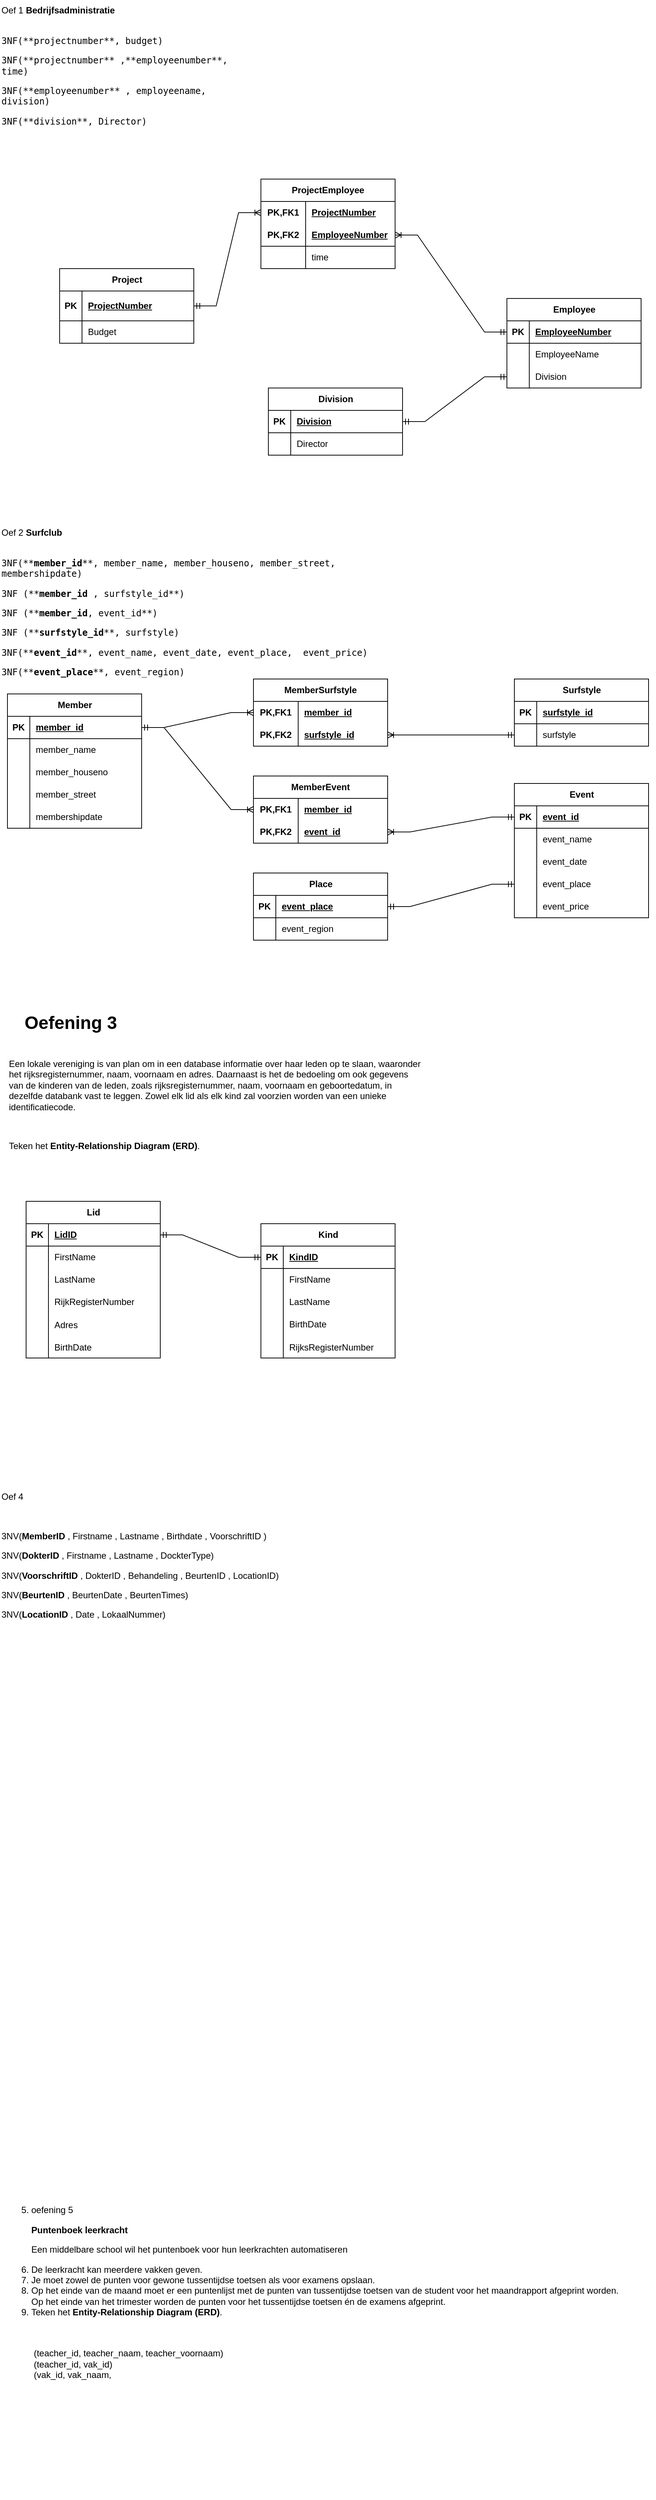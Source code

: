 <mxfile version="24.8.6">
  <diagram name="Pagina-1" id="pg3tXGFbnmsUZEJgLP9_">
    <mxGraphModel dx="2049" dy="1066" grid="1" gridSize="10" guides="1" tooltips="1" connect="1" arrows="1" fold="1" page="1" pageScale="1" pageWidth="2339" pageHeight="3300" math="0" shadow="0">
      <root>
        <mxCell id="0" />
        <mxCell id="1" parent="0" />
        <mxCell id="ASxC-5lhO95S4zxQDopI-1" value="Project" style="shape=table;startSize=30;container=1;collapsible=1;childLayout=tableLayout;fixedRows=1;rowLines=0;fontStyle=1;align=center;resizeLast=1;html=1;" parent="1" vertex="1">
          <mxGeometry x="80" y="360" width="180" height="100" as="geometry" />
        </mxCell>
        <mxCell id="ASxC-5lhO95S4zxQDopI-2" value="" style="shape=tableRow;horizontal=0;startSize=0;swimlaneHead=0;swimlaneBody=0;fillColor=none;collapsible=0;dropTarget=0;points=[[0,0.5],[1,0.5]];portConstraint=eastwest;top=0;left=0;right=0;bottom=1;" parent="ASxC-5lhO95S4zxQDopI-1" vertex="1">
          <mxGeometry y="30" width="180" height="40" as="geometry" />
        </mxCell>
        <mxCell id="ASxC-5lhO95S4zxQDopI-3" value="PK" style="shape=partialRectangle;connectable=0;fillColor=none;top=0;left=0;bottom=0;right=0;fontStyle=1;overflow=hidden;whiteSpace=wrap;html=1;" parent="ASxC-5lhO95S4zxQDopI-2" vertex="1">
          <mxGeometry width="30" height="40" as="geometry">
            <mxRectangle width="30" height="40" as="alternateBounds" />
          </mxGeometry>
        </mxCell>
        <mxCell id="ASxC-5lhO95S4zxQDopI-4" value="ProjectNumber" style="shape=partialRectangle;connectable=0;fillColor=none;top=0;left=0;bottom=0;right=0;align=left;spacingLeft=6;fontStyle=5;overflow=hidden;whiteSpace=wrap;html=1;" parent="ASxC-5lhO95S4zxQDopI-2" vertex="1">
          <mxGeometry x="30" width="150" height="40" as="geometry">
            <mxRectangle width="150" height="40" as="alternateBounds" />
          </mxGeometry>
        </mxCell>
        <mxCell id="ASxC-5lhO95S4zxQDopI-5" value="" style="shape=tableRow;horizontal=0;startSize=0;swimlaneHead=0;swimlaneBody=0;fillColor=none;collapsible=0;dropTarget=0;points=[[0,0.5],[1,0.5]];portConstraint=eastwest;top=0;left=0;right=0;bottom=0;" parent="ASxC-5lhO95S4zxQDopI-1" vertex="1">
          <mxGeometry y="70" width="180" height="30" as="geometry" />
        </mxCell>
        <mxCell id="ASxC-5lhO95S4zxQDopI-6" value="" style="shape=partialRectangle;connectable=0;fillColor=none;top=0;left=0;bottom=0;right=0;editable=1;overflow=hidden;whiteSpace=wrap;html=1;" parent="ASxC-5lhO95S4zxQDopI-5" vertex="1">
          <mxGeometry width="30" height="30" as="geometry">
            <mxRectangle width="30" height="30" as="alternateBounds" />
          </mxGeometry>
        </mxCell>
        <mxCell id="ASxC-5lhO95S4zxQDopI-7" value="Budget" style="shape=partialRectangle;connectable=0;fillColor=none;top=0;left=0;bottom=0;right=0;align=left;spacingLeft=6;overflow=hidden;whiteSpace=wrap;html=1;" parent="ASxC-5lhO95S4zxQDopI-5" vertex="1">
          <mxGeometry x="30" width="150" height="30" as="geometry">
            <mxRectangle width="150" height="30" as="alternateBounds" />
          </mxGeometry>
        </mxCell>
        <mxCell id="ASxC-5lhO95S4zxQDopI-17" value="&lt;div&gt;Oef 1 &lt;span class=&quot;notion-enable-hover&quot; data-token-index=&quot;0&quot;&gt;&lt;b&gt;Bedrijfsadministratie&lt;/b&gt;&lt;/span&gt;&lt;/div&gt;&lt;div&gt;&lt;br&gt;&lt;/div&gt;&lt;p&gt;&lt;code&gt;3NF(**projectnumber**, budget)&lt;/code&gt;&lt;/p&gt;&lt;p&gt;&lt;code&gt;3NF(**projectnumber** ,**employeenumber**, time)&lt;/code&gt;&lt;/p&gt;&lt;p&gt;&lt;code&gt;3NF(**employeenumber** , employeename, division)&lt;/code&gt;&lt;/p&gt;&lt;p&gt;&lt;code&gt;3NF(**division**, Director)&lt;/code&gt;&lt;/p&gt;" style="text;whiteSpace=wrap;html=1;" parent="1" vertex="1">
          <mxGeometry width="340" height="150" as="geometry" />
        </mxCell>
        <mxCell id="ASxC-5lhO95S4zxQDopI-32" value="ProjectEmployee" style="shape=table;startSize=30;container=1;collapsible=1;childLayout=tableLayout;fixedRows=1;rowLines=0;fontStyle=1;align=center;resizeLast=1;html=1;whiteSpace=wrap;" parent="1" vertex="1">
          <mxGeometry x="350" y="240" width="180" height="120" as="geometry">
            <mxRectangle x="290" y="120" width="130" height="30" as="alternateBounds" />
          </mxGeometry>
        </mxCell>
        <mxCell id="ASxC-5lhO95S4zxQDopI-33" value="" style="shape=tableRow;horizontal=0;startSize=0;swimlaneHead=0;swimlaneBody=0;fillColor=none;collapsible=0;dropTarget=0;points=[[0,0.5],[1,0.5]];portConstraint=eastwest;top=0;left=0;right=0;bottom=0;html=1;" parent="ASxC-5lhO95S4zxQDopI-32" vertex="1">
          <mxGeometry y="30" width="180" height="30" as="geometry" />
        </mxCell>
        <mxCell id="ASxC-5lhO95S4zxQDopI-34" value="PK,FK1" style="shape=partialRectangle;connectable=0;fillColor=none;top=0;left=0;bottom=0;right=0;fontStyle=1;overflow=hidden;html=1;whiteSpace=wrap;" parent="ASxC-5lhO95S4zxQDopI-33" vertex="1">
          <mxGeometry width="60" height="30" as="geometry">
            <mxRectangle width="60" height="30" as="alternateBounds" />
          </mxGeometry>
        </mxCell>
        <mxCell id="ASxC-5lhO95S4zxQDopI-35" value="ProjectNumber" style="shape=partialRectangle;connectable=0;fillColor=none;top=0;left=0;bottom=0;right=0;align=left;spacingLeft=6;fontStyle=5;overflow=hidden;html=1;whiteSpace=wrap;" parent="ASxC-5lhO95S4zxQDopI-33" vertex="1">
          <mxGeometry x="60" width="120" height="30" as="geometry">
            <mxRectangle width="120" height="30" as="alternateBounds" />
          </mxGeometry>
        </mxCell>
        <mxCell id="ASxC-5lhO95S4zxQDopI-36" value="" style="shape=tableRow;horizontal=0;startSize=0;swimlaneHead=0;swimlaneBody=0;fillColor=none;collapsible=0;dropTarget=0;points=[[0,0.5],[1,0.5]];portConstraint=eastwest;top=0;left=0;right=0;bottom=1;html=1;" parent="ASxC-5lhO95S4zxQDopI-32" vertex="1">
          <mxGeometry y="60" width="180" height="30" as="geometry" />
        </mxCell>
        <mxCell id="ASxC-5lhO95S4zxQDopI-37" value="PK,FK2" style="shape=partialRectangle;connectable=0;fillColor=none;top=0;left=0;bottom=0;right=0;fontStyle=1;overflow=hidden;html=1;whiteSpace=wrap;" parent="ASxC-5lhO95S4zxQDopI-36" vertex="1">
          <mxGeometry width="60" height="30" as="geometry">
            <mxRectangle width="60" height="30" as="alternateBounds" />
          </mxGeometry>
        </mxCell>
        <mxCell id="ASxC-5lhO95S4zxQDopI-38" value="EmployeeNumber" style="shape=partialRectangle;connectable=0;fillColor=none;top=0;left=0;bottom=0;right=0;align=left;spacingLeft=6;fontStyle=5;overflow=hidden;html=1;whiteSpace=wrap;" parent="ASxC-5lhO95S4zxQDopI-36" vertex="1">
          <mxGeometry x="60" width="120" height="30" as="geometry">
            <mxRectangle width="120" height="30" as="alternateBounds" />
          </mxGeometry>
        </mxCell>
        <mxCell id="ASxC-5lhO95S4zxQDopI-39" value="" style="shape=tableRow;horizontal=0;startSize=0;swimlaneHead=0;swimlaneBody=0;fillColor=none;collapsible=0;dropTarget=0;points=[[0,0.5],[1,0.5]];portConstraint=eastwest;top=0;left=0;right=0;bottom=0;html=1;" parent="ASxC-5lhO95S4zxQDopI-32" vertex="1">
          <mxGeometry y="90" width="180" height="30" as="geometry" />
        </mxCell>
        <mxCell id="ASxC-5lhO95S4zxQDopI-40" value="" style="shape=partialRectangle;connectable=0;fillColor=none;top=0;left=0;bottom=0;right=0;editable=1;overflow=hidden;html=1;whiteSpace=wrap;" parent="ASxC-5lhO95S4zxQDopI-39" vertex="1">
          <mxGeometry width="60" height="30" as="geometry">
            <mxRectangle width="60" height="30" as="alternateBounds" />
          </mxGeometry>
        </mxCell>
        <mxCell id="ASxC-5lhO95S4zxQDopI-41" value="time" style="shape=partialRectangle;connectable=0;fillColor=none;top=0;left=0;bottom=0;right=0;align=left;spacingLeft=6;overflow=hidden;html=1;whiteSpace=wrap;" parent="ASxC-5lhO95S4zxQDopI-39" vertex="1">
          <mxGeometry x="60" width="120" height="30" as="geometry">
            <mxRectangle width="120" height="30" as="alternateBounds" />
          </mxGeometry>
        </mxCell>
        <mxCell id="ASxC-5lhO95S4zxQDopI-45" value="Employee" style="shape=table;startSize=30;container=1;collapsible=1;childLayout=tableLayout;fixedRows=1;rowLines=0;fontStyle=1;align=center;resizeLast=1;html=1;" parent="1" vertex="1">
          <mxGeometry x="680" y="400" width="180" height="120" as="geometry" />
        </mxCell>
        <mxCell id="ASxC-5lhO95S4zxQDopI-46" value="" style="shape=tableRow;horizontal=0;startSize=0;swimlaneHead=0;swimlaneBody=0;fillColor=none;collapsible=0;dropTarget=0;points=[[0,0.5],[1,0.5]];portConstraint=eastwest;top=0;left=0;right=0;bottom=1;" parent="ASxC-5lhO95S4zxQDopI-45" vertex="1">
          <mxGeometry y="30" width="180" height="30" as="geometry" />
        </mxCell>
        <mxCell id="ASxC-5lhO95S4zxQDopI-47" value="PK" style="shape=partialRectangle;connectable=0;fillColor=none;top=0;left=0;bottom=0;right=0;fontStyle=1;overflow=hidden;whiteSpace=wrap;html=1;" parent="ASxC-5lhO95S4zxQDopI-46" vertex="1">
          <mxGeometry width="30" height="30" as="geometry">
            <mxRectangle width="30" height="30" as="alternateBounds" />
          </mxGeometry>
        </mxCell>
        <mxCell id="ASxC-5lhO95S4zxQDopI-48" value="EmployeeNumber" style="shape=partialRectangle;connectable=0;fillColor=none;top=0;left=0;bottom=0;right=0;align=left;spacingLeft=6;fontStyle=5;overflow=hidden;whiteSpace=wrap;html=1;" parent="ASxC-5lhO95S4zxQDopI-46" vertex="1">
          <mxGeometry x="30" width="150" height="30" as="geometry">
            <mxRectangle width="150" height="30" as="alternateBounds" />
          </mxGeometry>
        </mxCell>
        <mxCell id="ASxC-5lhO95S4zxQDopI-49" value="" style="shape=tableRow;horizontal=0;startSize=0;swimlaneHead=0;swimlaneBody=0;fillColor=none;collapsible=0;dropTarget=0;points=[[0,0.5],[1,0.5]];portConstraint=eastwest;top=0;left=0;right=0;bottom=0;" parent="ASxC-5lhO95S4zxQDopI-45" vertex="1">
          <mxGeometry y="60" width="180" height="30" as="geometry" />
        </mxCell>
        <mxCell id="ASxC-5lhO95S4zxQDopI-50" value="" style="shape=partialRectangle;connectable=0;fillColor=none;top=0;left=0;bottom=0;right=0;editable=1;overflow=hidden;whiteSpace=wrap;html=1;" parent="ASxC-5lhO95S4zxQDopI-49" vertex="1">
          <mxGeometry width="30" height="30" as="geometry">
            <mxRectangle width="30" height="30" as="alternateBounds" />
          </mxGeometry>
        </mxCell>
        <mxCell id="ASxC-5lhO95S4zxQDopI-51" value="EmployeeName" style="shape=partialRectangle;connectable=0;fillColor=none;top=0;left=0;bottom=0;right=0;align=left;spacingLeft=6;overflow=hidden;whiteSpace=wrap;html=1;" parent="ASxC-5lhO95S4zxQDopI-49" vertex="1">
          <mxGeometry x="30" width="150" height="30" as="geometry">
            <mxRectangle width="150" height="30" as="alternateBounds" />
          </mxGeometry>
        </mxCell>
        <mxCell id="ASxC-5lhO95S4zxQDopI-52" value="" style="shape=tableRow;horizontal=0;startSize=0;swimlaneHead=0;swimlaneBody=0;fillColor=none;collapsible=0;dropTarget=0;points=[[0,0.5],[1,0.5]];portConstraint=eastwest;top=0;left=0;right=0;bottom=0;" parent="ASxC-5lhO95S4zxQDopI-45" vertex="1">
          <mxGeometry y="90" width="180" height="30" as="geometry" />
        </mxCell>
        <mxCell id="ASxC-5lhO95S4zxQDopI-53" value="" style="shape=partialRectangle;connectable=0;fillColor=none;top=0;left=0;bottom=0;right=0;editable=1;overflow=hidden;whiteSpace=wrap;html=1;" parent="ASxC-5lhO95S4zxQDopI-52" vertex="1">
          <mxGeometry width="30" height="30" as="geometry">
            <mxRectangle width="30" height="30" as="alternateBounds" />
          </mxGeometry>
        </mxCell>
        <mxCell id="ASxC-5lhO95S4zxQDopI-54" value="Division" style="shape=partialRectangle;connectable=0;fillColor=none;top=0;left=0;bottom=0;right=0;align=left;spacingLeft=6;overflow=hidden;whiteSpace=wrap;html=1;" parent="ASxC-5lhO95S4zxQDopI-52" vertex="1">
          <mxGeometry x="30" width="150" height="30" as="geometry">
            <mxRectangle width="150" height="30" as="alternateBounds" />
          </mxGeometry>
        </mxCell>
        <mxCell id="ASxC-5lhO95S4zxQDopI-58" value="Division" style="shape=table;startSize=30;container=1;collapsible=1;childLayout=tableLayout;fixedRows=1;rowLines=0;fontStyle=1;align=center;resizeLast=1;html=1;" parent="1" vertex="1">
          <mxGeometry x="360" y="520" width="180" height="90" as="geometry" />
        </mxCell>
        <mxCell id="ASxC-5lhO95S4zxQDopI-59" value="" style="shape=tableRow;horizontal=0;startSize=0;swimlaneHead=0;swimlaneBody=0;fillColor=none;collapsible=0;dropTarget=0;points=[[0,0.5],[1,0.5]];portConstraint=eastwest;top=0;left=0;right=0;bottom=1;" parent="ASxC-5lhO95S4zxQDopI-58" vertex="1">
          <mxGeometry y="30" width="180" height="30" as="geometry" />
        </mxCell>
        <mxCell id="ASxC-5lhO95S4zxQDopI-60" value="PK" style="shape=partialRectangle;connectable=0;fillColor=none;top=0;left=0;bottom=0;right=0;fontStyle=1;overflow=hidden;whiteSpace=wrap;html=1;" parent="ASxC-5lhO95S4zxQDopI-59" vertex="1">
          <mxGeometry width="30" height="30" as="geometry">
            <mxRectangle width="30" height="30" as="alternateBounds" />
          </mxGeometry>
        </mxCell>
        <mxCell id="ASxC-5lhO95S4zxQDopI-61" value="Division" style="shape=partialRectangle;connectable=0;fillColor=none;top=0;left=0;bottom=0;right=0;align=left;spacingLeft=6;fontStyle=5;overflow=hidden;whiteSpace=wrap;html=1;" parent="ASxC-5lhO95S4zxQDopI-59" vertex="1">
          <mxGeometry x="30" width="150" height="30" as="geometry">
            <mxRectangle width="150" height="30" as="alternateBounds" />
          </mxGeometry>
        </mxCell>
        <mxCell id="ASxC-5lhO95S4zxQDopI-62" value="" style="shape=tableRow;horizontal=0;startSize=0;swimlaneHead=0;swimlaneBody=0;fillColor=none;collapsible=0;dropTarget=0;points=[[0,0.5],[1,0.5]];portConstraint=eastwest;top=0;left=0;right=0;bottom=0;" parent="ASxC-5lhO95S4zxQDopI-58" vertex="1">
          <mxGeometry y="60" width="180" height="30" as="geometry" />
        </mxCell>
        <mxCell id="ASxC-5lhO95S4zxQDopI-63" value="" style="shape=partialRectangle;connectable=0;fillColor=none;top=0;left=0;bottom=0;right=0;editable=1;overflow=hidden;whiteSpace=wrap;html=1;" parent="ASxC-5lhO95S4zxQDopI-62" vertex="1">
          <mxGeometry width="30" height="30" as="geometry">
            <mxRectangle width="30" height="30" as="alternateBounds" />
          </mxGeometry>
        </mxCell>
        <mxCell id="ASxC-5lhO95S4zxQDopI-64" value="Director" style="shape=partialRectangle;connectable=0;fillColor=none;top=0;left=0;bottom=0;right=0;align=left;spacingLeft=6;overflow=hidden;whiteSpace=wrap;html=1;" parent="ASxC-5lhO95S4zxQDopI-62" vertex="1">
          <mxGeometry x="30" width="150" height="30" as="geometry">
            <mxRectangle width="150" height="30" as="alternateBounds" />
          </mxGeometry>
        </mxCell>
        <mxCell id="ASxC-5lhO95S4zxQDopI-71" value="" style="edgeStyle=entityRelationEdgeStyle;fontSize=12;html=1;endArrow=ERoneToMany;startArrow=ERmandOne;rounded=0;exitX=1;exitY=0.5;exitDx=0;exitDy=0;entryX=0;entryY=0.5;entryDx=0;entryDy=0;" parent="1" source="ASxC-5lhO95S4zxQDopI-1" target="ASxC-5lhO95S4zxQDopI-33" edge="1">
          <mxGeometry width="100" height="100" relative="1" as="geometry">
            <mxPoint x="420" y="360" as="sourcePoint" />
            <mxPoint x="330" y="270" as="targetPoint" />
          </mxGeometry>
        </mxCell>
        <mxCell id="ASxC-5lhO95S4zxQDopI-74" value="" style="edgeStyle=entityRelationEdgeStyle;fontSize=12;html=1;endArrow=ERoneToMany;startArrow=ERmandOne;rounded=0;entryX=1;entryY=0.5;entryDx=0;entryDy=0;exitX=0;exitY=0.5;exitDx=0;exitDy=0;" parent="1" source="ASxC-5lhO95S4zxQDopI-46" target="ASxC-5lhO95S4zxQDopI-36" edge="1">
          <mxGeometry width="100" height="100" relative="1" as="geometry">
            <mxPoint x="640" y="360" as="sourcePoint" />
            <mxPoint x="740" y="260" as="targetPoint" />
          </mxGeometry>
        </mxCell>
        <mxCell id="ASxC-5lhO95S4zxQDopI-75" value="" style="edgeStyle=entityRelationEdgeStyle;fontSize=12;html=1;endArrow=ERmandOne;startArrow=ERmandOne;rounded=0;" parent="1" source="ASxC-5lhO95S4zxQDopI-59" target="ASxC-5lhO95S4zxQDopI-52" edge="1">
          <mxGeometry width="100" height="100" relative="1" as="geometry">
            <mxPoint x="590" y="627" as="sourcePoint" />
            <mxPoint x="710" y="562" as="targetPoint" />
          </mxGeometry>
        </mxCell>
        <mxCell id="ASxC-5lhO95S4zxQDopI-76" value="&lt;div&gt;Oef 2 &lt;span class=&quot;notion-enable-hover&quot; data-token-index=&quot;0&quot; style=&quot;font-weight:600&quot;&gt;Surfclub&lt;/span&gt;&lt;/div&gt;&lt;div&gt;&lt;br&gt;&lt;/div&gt;&lt;p&gt;&lt;code&gt;3NF(**&lt;b&gt;member_id&lt;/b&gt;**, member_name, member_houseno, member_street, membershipdate)&lt;/code&gt;&lt;/p&gt;&lt;p&gt;&lt;code&gt;3NF (**&lt;b&gt;member_id &lt;/b&gt;, surfstyle_id**)&lt;/code&gt;&lt;/p&gt;&lt;p&gt;&lt;code&gt;3NF (**&lt;b&gt;member_id&lt;/b&gt;, event_id**)&lt;/code&gt;&lt;/p&gt;&lt;p&gt;&lt;code&gt;3NF (**&lt;b&gt;surfstyle_id&lt;/b&gt;**, surfstyle)&lt;/code&gt;&lt;/p&gt;&lt;p&gt;&lt;code&gt;3NF(**&lt;b&gt;event_id&lt;/b&gt;**, event_name, event_date, event_place,&amp;nbsp; event_price)&lt;/code&gt;&lt;/p&gt;&lt;p&gt;&lt;code&gt;3NF(**&lt;b&gt;event_place&lt;/b&gt;**, event_region)&lt;/code&gt;&lt;/p&gt;" style="text;whiteSpace=wrap;html=1;" parent="1" vertex="1">
          <mxGeometry y="700" width="530" height="180" as="geometry" />
        </mxCell>
        <mxCell id="_lhze5OLIJimC7IqoSJ6-1" value="Member" style="shape=table;startSize=30;container=1;collapsible=1;childLayout=tableLayout;fixedRows=1;rowLines=0;fontStyle=1;align=center;resizeLast=1;html=1;" parent="1" vertex="1">
          <mxGeometry x="10" y="930" width="180" height="180" as="geometry" />
        </mxCell>
        <mxCell id="_lhze5OLIJimC7IqoSJ6-2" value="" style="shape=tableRow;horizontal=0;startSize=0;swimlaneHead=0;swimlaneBody=0;fillColor=none;collapsible=0;dropTarget=0;points=[[0,0.5],[1,0.5]];portConstraint=eastwest;top=0;left=0;right=0;bottom=1;" parent="_lhze5OLIJimC7IqoSJ6-1" vertex="1">
          <mxGeometry y="30" width="180" height="30" as="geometry" />
        </mxCell>
        <mxCell id="_lhze5OLIJimC7IqoSJ6-3" value="PK" style="shape=partialRectangle;connectable=0;fillColor=none;top=0;left=0;bottom=0;right=0;fontStyle=1;overflow=hidden;whiteSpace=wrap;html=1;" parent="_lhze5OLIJimC7IqoSJ6-2" vertex="1">
          <mxGeometry width="30" height="30" as="geometry">
            <mxRectangle width="30" height="30" as="alternateBounds" />
          </mxGeometry>
        </mxCell>
        <mxCell id="_lhze5OLIJimC7IqoSJ6-4" value="member_id" style="shape=partialRectangle;connectable=0;fillColor=none;top=0;left=0;bottom=0;right=0;align=left;spacingLeft=6;fontStyle=5;overflow=hidden;whiteSpace=wrap;html=1;" parent="_lhze5OLIJimC7IqoSJ6-2" vertex="1">
          <mxGeometry x="30" width="150" height="30" as="geometry">
            <mxRectangle width="150" height="30" as="alternateBounds" />
          </mxGeometry>
        </mxCell>
        <mxCell id="_lhze5OLIJimC7IqoSJ6-5" value="" style="shape=tableRow;horizontal=0;startSize=0;swimlaneHead=0;swimlaneBody=0;fillColor=none;collapsible=0;dropTarget=0;points=[[0,0.5],[1,0.5]];portConstraint=eastwest;top=0;left=0;right=0;bottom=0;" parent="_lhze5OLIJimC7IqoSJ6-1" vertex="1">
          <mxGeometry y="60" width="180" height="30" as="geometry" />
        </mxCell>
        <mxCell id="_lhze5OLIJimC7IqoSJ6-6" value="" style="shape=partialRectangle;connectable=0;fillColor=none;top=0;left=0;bottom=0;right=0;editable=1;overflow=hidden;whiteSpace=wrap;html=1;" parent="_lhze5OLIJimC7IqoSJ6-5" vertex="1">
          <mxGeometry width="30" height="30" as="geometry">
            <mxRectangle width="30" height="30" as="alternateBounds" />
          </mxGeometry>
        </mxCell>
        <mxCell id="_lhze5OLIJimC7IqoSJ6-7" value="member_name" style="shape=partialRectangle;connectable=0;fillColor=none;top=0;left=0;bottom=0;right=0;align=left;spacingLeft=6;overflow=hidden;whiteSpace=wrap;html=1;" parent="_lhze5OLIJimC7IqoSJ6-5" vertex="1">
          <mxGeometry x="30" width="150" height="30" as="geometry">
            <mxRectangle width="150" height="30" as="alternateBounds" />
          </mxGeometry>
        </mxCell>
        <mxCell id="_lhze5OLIJimC7IqoSJ6-8" value="" style="shape=tableRow;horizontal=0;startSize=0;swimlaneHead=0;swimlaneBody=0;fillColor=none;collapsible=0;dropTarget=0;points=[[0,0.5],[1,0.5]];portConstraint=eastwest;top=0;left=0;right=0;bottom=0;" parent="_lhze5OLIJimC7IqoSJ6-1" vertex="1">
          <mxGeometry y="90" width="180" height="30" as="geometry" />
        </mxCell>
        <mxCell id="_lhze5OLIJimC7IqoSJ6-9" value="" style="shape=partialRectangle;connectable=0;fillColor=none;top=0;left=0;bottom=0;right=0;editable=1;overflow=hidden;whiteSpace=wrap;html=1;" parent="_lhze5OLIJimC7IqoSJ6-8" vertex="1">
          <mxGeometry width="30" height="30" as="geometry">
            <mxRectangle width="30" height="30" as="alternateBounds" />
          </mxGeometry>
        </mxCell>
        <mxCell id="_lhze5OLIJimC7IqoSJ6-10" value="member_houseno" style="shape=partialRectangle;connectable=0;fillColor=none;top=0;left=0;bottom=0;right=0;align=left;spacingLeft=6;overflow=hidden;whiteSpace=wrap;html=1;" parent="_lhze5OLIJimC7IqoSJ6-8" vertex="1">
          <mxGeometry x="30" width="150" height="30" as="geometry">
            <mxRectangle width="150" height="30" as="alternateBounds" />
          </mxGeometry>
        </mxCell>
        <mxCell id="_lhze5OLIJimC7IqoSJ6-11" value="" style="shape=tableRow;horizontal=0;startSize=0;swimlaneHead=0;swimlaneBody=0;fillColor=none;collapsible=0;dropTarget=0;points=[[0,0.5],[1,0.5]];portConstraint=eastwest;top=0;left=0;right=0;bottom=0;" parent="_lhze5OLIJimC7IqoSJ6-1" vertex="1">
          <mxGeometry y="120" width="180" height="30" as="geometry" />
        </mxCell>
        <mxCell id="_lhze5OLIJimC7IqoSJ6-12" value="" style="shape=partialRectangle;connectable=0;fillColor=none;top=0;left=0;bottom=0;right=0;editable=1;overflow=hidden;whiteSpace=wrap;html=1;" parent="_lhze5OLIJimC7IqoSJ6-11" vertex="1">
          <mxGeometry width="30" height="30" as="geometry">
            <mxRectangle width="30" height="30" as="alternateBounds" />
          </mxGeometry>
        </mxCell>
        <mxCell id="_lhze5OLIJimC7IqoSJ6-13" value="member_street" style="shape=partialRectangle;connectable=0;fillColor=none;top=0;left=0;bottom=0;right=0;align=left;spacingLeft=6;overflow=hidden;whiteSpace=wrap;html=1;" parent="_lhze5OLIJimC7IqoSJ6-11" vertex="1">
          <mxGeometry x="30" width="150" height="30" as="geometry">
            <mxRectangle width="150" height="30" as="alternateBounds" />
          </mxGeometry>
        </mxCell>
        <mxCell id="_lhze5OLIJimC7IqoSJ6-34" value="" style="shape=tableRow;horizontal=0;startSize=0;swimlaneHead=0;swimlaneBody=0;fillColor=none;collapsible=0;dropTarget=0;points=[[0,0.5],[1,0.5]];portConstraint=eastwest;top=0;left=0;right=0;bottom=0;" parent="_lhze5OLIJimC7IqoSJ6-1" vertex="1">
          <mxGeometry y="150" width="180" height="30" as="geometry" />
        </mxCell>
        <mxCell id="_lhze5OLIJimC7IqoSJ6-35" value="" style="shape=partialRectangle;connectable=0;fillColor=none;top=0;left=0;bottom=0;right=0;editable=1;overflow=hidden;whiteSpace=wrap;html=1;" parent="_lhze5OLIJimC7IqoSJ6-34" vertex="1">
          <mxGeometry width="30" height="30" as="geometry">
            <mxRectangle width="30" height="30" as="alternateBounds" />
          </mxGeometry>
        </mxCell>
        <mxCell id="_lhze5OLIJimC7IqoSJ6-36" value="membershipdate" style="shape=partialRectangle;connectable=0;fillColor=none;top=0;left=0;bottom=0;right=0;align=left;spacingLeft=6;overflow=hidden;whiteSpace=wrap;html=1;" parent="_lhze5OLIJimC7IqoSJ6-34" vertex="1">
          <mxGeometry x="30" width="150" height="30" as="geometry">
            <mxRectangle width="150" height="30" as="alternateBounds" />
          </mxGeometry>
        </mxCell>
        <mxCell id="9WLVLjIo_HiwWXJBDwfp-1" value="&lt;h1&gt;Oefening 3&lt;br&gt;&amp;nbsp;&amp;nbsp;&lt;/h1&gt;" style="text;html=1;align=center;verticalAlign=middle;whiteSpace=wrap;rounded=0;" parent="1" vertex="1">
          <mxGeometry y="1370" width="190" height="30" as="geometry" />
        </mxCell>
        <mxCell id="_lhze5OLIJimC7IqoSJ6-37" value="MemberSurfstyle" style="shape=table;startSize=30;container=1;collapsible=1;childLayout=tableLayout;fixedRows=1;rowLines=0;fontStyle=1;align=center;resizeLast=1;html=1;whiteSpace=wrap;" parent="1" vertex="1">
          <mxGeometry x="340" y="910" width="180" height="90" as="geometry" />
        </mxCell>
        <mxCell id="_lhze5OLIJimC7IqoSJ6-38" value="" style="shape=tableRow;horizontal=0;startSize=0;swimlaneHead=0;swimlaneBody=0;fillColor=none;collapsible=0;dropTarget=0;points=[[0,0.5],[1,0.5]];portConstraint=eastwest;top=0;left=0;right=0;bottom=0;html=1;" parent="_lhze5OLIJimC7IqoSJ6-37" vertex="1">
          <mxGeometry y="30" width="180" height="30" as="geometry" />
        </mxCell>
        <mxCell id="_lhze5OLIJimC7IqoSJ6-39" value="PK,FK1" style="shape=partialRectangle;connectable=0;fillColor=none;top=0;left=0;bottom=0;right=0;fontStyle=1;overflow=hidden;html=1;whiteSpace=wrap;" parent="_lhze5OLIJimC7IqoSJ6-38" vertex="1">
          <mxGeometry width="60" height="30" as="geometry">
            <mxRectangle width="60" height="30" as="alternateBounds" />
          </mxGeometry>
        </mxCell>
        <mxCell id="_lhze5OLIJimC7IqoSJ6-40" value="member_id" style="shape=partialRectangle;connectable=0;fillColor=none;top=0;left=0;bottom=0;right=0;align=left;spacingLeft=6;fontStyle=5;overflow=hidden;html=1;whiteSpace=wrap;" parent="_lhze5OLIJimC7IqoSJ6-38" vertex="1">
          <mxGeometry x="60" width="120" height="30" as="geometry">
            <mxRectangle width="120" height="30" as="alternateBounds" />
          </mxGeometry>
        </mxCell>
        <mxCell id="_lhze5OLIJimC7IqoSJ6-41" value="" style="shape=tableRow;horizontal=0;startSize=0;swimlaneHead=0;swimlaneBody=0;fillColor=none;collapsible=0;dropTarget=0;points=[[0,0.5],[1,0.5]];portConstraint=eastwest;top=0;left=0;right=0;bottom=1;html=1;" parent="_lhze5OLIJimC7IqoSJ6-37" vertex="1">
          <mxGeometry y="60" width="180" height="30" as="geometry" />
        </mxCell>
        <mxCell id="_lhze5OLIJimC7IqoSJ6-42" value="PK,FK2" style="shape=partialRectangle;connectable=0;fillColor=none;top=0;left=0;bottom=0;right=0;fontStyle=1;overflow=hidden;html=1;whiteSpace=wrap;" parent="_lhze5OLIJimC7IqoSJ6-41" vertex="1">
          <mxGeometry width="60" height="30" as="geometry">
            <mxRectangle width="60" height="30" as="alternateBounds" />
          </mxGeometry>
        </mxCell>
        <mxCell id="_lhze5OLIJimC7IqoSJ6-43" value="surfstyle_id" style="shape=partialRectangle;connectable=0;fillColor=none;top=0;left=0;bottom=0;right=0;align=left;spacingLeft=6;fontStyle=5;overflow=hidden;html=1;whiteSpace=wrap;" parent="_lhze5OLIJimC7IqoSJ6-41" vertex="1">
          <mxGeometry x="60" width="120" height="30" as="geometry">
            <mxRectangle width="120" height="30" as="alternateBounds" />
          </mxGeometry>
        </mxCell>
        <mxCell id="9WLVLjIo_HiwWXJBDwfp-3" value="&lt;p&gt;Een lokale vereniging is van plan om in een database informatie over haar leden op te slaan, waaronder het rijksregisternummer, naam, voornaam en adres. Daarnaast is het de bedoeling om ook gegevens van de kinderen van de leden, zoals rijksregisternummer, naam, voornaam en geboortedatum, in dezelfde databank vast te leggen. Zowel elk lid als elk kind zal voorzien worden van een unieke identificatiecode.&lt;/p&gt;&#xa;&lt;p&gt;Teken het &lt;strong&gt;Entity-Relationship Diagram (ERD)&lt;/strong&gt;.&lt;/p&gt;" style="text;whiteSpace=wrap;html=1;" parent="1" vertex="1">
          <mxGeometry x="10" y="1400" width="560" height="170" as="geometry" />
        </mxCell>
        <mxCell id="_7XhD8mCr1j6iUqAHI7z-4" value="&lt;p&gt;Oef 4&lt;br&gt;&lt;/p&gt;&lt;br&gt;&lt;p&gt;3NV(&lt;strong&gt;MemberID&lt;/strong&gt; , Firstname , Lastname , Birthdate , VoorschriftID )&lt;/p&gt;&lt;p&gt;3NV(&lt;strong&gt;DokterID&lt;/strong&gt; , Firstname , Lastname , DockterType)&lt;/p&gt;&lt;p&gt;3NV(&lt;strong&gt;VoorschriftID&lt;/strong&gt; , DokterID , Behandeling , BeurtenID , LocationID)&lt;/p&gt;&lt;p&gt;3NV(&lt;strong&gt;BeurtenID&lt;/strong&gt; , BeurtenDate , BeurtenTimes)&lt;/p&gt;&lt;p&gt;3NV(&lt;strong&gt;LocationID&lt;/strong&gt; , Date , LokaalNummer)&lt;/p&gt;&lt;div&gt;&lt;br&gt;&lt;/div&gt;" style="text;whiteSpace=wrap;html=1;" parent="1" vertex="1">
          <mxGeometry y="1980" width="560" height="220" as="geometry" />
        </mxCell>
        <mxCell id="9WLVLjIo_HiwWXJBDwfp-5" value="Lid" style="shape=table;startSize=30;container=1;collapsible=1;childLayout=tableLayout;fixedRows=1;rowLines=0;fontStyle=1;align=center;resizeLast=1;html=1;" parent="1" vertex="1">
          <mxGeometry x="35" y="1610" width="180" height="210" as="geometry" />
        </mxCell>
        <mxCell id="9WLVLjIo_HiwWXJBDwfp-6" value="" style="shape=tableRow;horizontal=0;startSize=0;swimlaneHead=0;swimlaneBody=0;fillColor=none;collapsible=0;dropTarget=0;points=[[0,0.5],[1,0.5]];portConstraint=eastwest;top=0;left=0;right=0;bottom=1;" parent="9WLVLjIo_HiwWXJBDwfp-5" vertex="1">
          <mxGeometry y="30" width="180" height="30" as="geometry" />
        </mxCell>
        <mxCell id="9WLVLjIo_HiwWXJBDwfp-7" value="PK" style="shape=partialRectangle;connectable=0;fillColor=none;top=0;left=0;bottom=0;right=0;fontStyle=1;overflow=hidden;whiteSpace=wrap;html=1;" parent="9WLVLjIo_HiwWXJBDwfp-6" vertex="1">
          <mxGeometry width="30" height="30" as="geometry">
            <mxRectangle width="30" height="30" as="alternateBounds" />
          </mxGeometry>
        </mxCell>
        <mxCell id="9WLVLjIo_HiwWXJBDwfp-8" value="LidID" style="shape=partialRectangle;connectable=0;fillColor=none;top=0;left=0;bottom=0;right=0;align=left;spacingLeft=6;fontStyle=5;overflow=hidden;whiteSpace=wrap;html=1;" parent="9WLVLjIo_HiwWXJBDwfp-6" vertex="1">
          <mxGeometry x="30" width="150" height="30" as="geometry">
            <mxRectangle width="150" height="30" as="alternateBounds" />
          </mxGeometry>
        </mxCell>
        <mxCell id="9WLVLjIo_HiwWXJBDwfp-9" value="" style="shape=tableRow;horizontal=0;startSize=0;swimlaneHead=0;swimlaneBody=0;fillColor=none;collapsible=0;dropTarget=0;points=[[0,0.5],[1,0.5]];portConstraint=eastwest;top=0;left=0;right=0;bottom=0;" parent="9WLVLjIo_HiwWXJBDwfp-5" vertex="1">
          <mxGeometry y="60" width="180" height="30" as="geometry" />
        </mxCell>
        <mxCell id="9WLVLjIo_HiwWXJBDwfp-10" value="" style="shape=partialRectangle;connectable=0;fillColor=none;top=0;left=0;bottom=0;right=0;editable=1;overflow=hidden;whiteSpace=wrap;html=1;" parent="9WLVLjIo_HiwWXJBDwfp-9" vertex="1">
          <mxGeometry width="30" height="30" as="geometry">
            <mxRectangle width="30" height="30" as="alternateBounds" />
          </mxGeometry>
        </mxCell>
        <mxCell id="9WLVLjIo_HiwWXJBDwfp-11" value="FirstName" style="shape=partialRectangle;connectable=0;fillColor=none;top=0;left=0;bottom=0;right=0;align=left;spacingLeft=6;overflow=hidden;whiteSpace=wrap;html=1;" parent="9WLVLjIo_HiwWXJBDwfp-9" vertex="1">
          <mxGeometry x="30" width="150" height="30" as="geometry">
            <mxRectangle width="150" height="30" as="alternateBounds" />
          </mxGeometry>
        </mxCell>
        <mxCell id="9WLVLjIo_HiwWXJBDwfp-12" value="" style="shape=tableRow;horizontal=0;startSize=0;swimlaneHead=0;swimlaneBody=0;fillColor=none;collapsible=0;dropTarget=0;points=[[0,0.5],[1,0.5]];portConstraint=eastwest;top=0;left=0;right=0;bottom=0;" parent="9WLVLjIo_HiwWXJBDwfp-5" vertex="1">
          <mxGeometry y="90" width="180" height="30" as="geometry" />
        </mxCell>
        <mxCell id="9WLVLjIo_HiwWXJBDwfp-13" value="" style="shape=partialRectangle;connectable=0;fillColor=none;top=0;left=0;bottom=0;right=0;editable=1;overflow=hidden;whiteSpace=wrap;html=1;" parent="9WLVLjIo_HiwWXJBDwfp-12" vertex="1">
          <mxGeometry width="30" height="30" as="geometry">
            <mxRectangle width="30" height="30" as="alternateBounds" />
          </mxGeometry>
        </mxCell>
        <mxCell id="9WLVLjIo_HiwWXJBDwfp-14" value="LastName" style="shape=partialRectangle;connectable=0;fillColor=none;top=0;left=0;bottom=0;right=0;align=left;spacingLeft=6;overflow=hidden;whiteSpace=wrap;html=1;" parent="9WLVLjIo_HiwWXJBDwfp-12" vertex="1">
          <mxGeometry x="30" width="150" height="30" as="geometry">
            <mxRectangle width="150" height="30" as="alternateBounds" />
          </mxGeometry>
        </mxCell>
        <mxCell id="9WLVLjIo_HiwWXJBDwfp-15" value="" style="shape=tableRow;horizontal=0;startSize=0;swimlaneHead=0;swimlaneBody=0;fillColor=none;collapsible=0;dropTarget=0;points=[[0,0.5],[1,0.5]];portConstraint=eastwest;top=0;left=0;right=0;bottom=0;" parent="9WLVLjIo_HiwWXJBDwfp-5" vertex="1">
          <mxGeometry y="120" width="180" height="30" as="geometry" />
        </mxCell>
        <mxCell id="9WLVLjIo_HiwWXJBDwfp-16" value="" style="shape=partialRectangle;connectable=0;fillColor=none;top=0;left=0;bottom=0;right=0;editable=1;overflow=hidden;whiteSpace=wrap;html=1;" parent="9WLVLjIo_HiwWXJBDwfp-15" vertex="1">
          <mxGeometry width="30" height="30" as="geometry">
            <mxRectangle width="30" height="30" as="alternateBounds" />
          </mxGeometry>
        </mxCell>
        <mxCell id="9WLVLjIo_HiwWXJBDwfp-17" value="RijkRegisterNumber" style="shape=partialRectangle;connectable=0;fillColor=none;top=0;left=0;bottom=0;right=0;align=left;spacingLeft=6;overflow=hidden;whiteSpace=wrap;html=1;" parent="9WLVLjIo_HiwWXJBDwfp-15" vertex="1">
          <mxGeometry x="30" width="150" height="30" as="geometry">
            <mxRectangle width="150" height="30" as="alternateBounds" />
          </mxGeometry>
        </mxCell>
        <mxCell id="9WLVLjIo_HiwWXJBDwfp-18" value="" style="shape=tableRow;horizontal=0;startSize=0;swimlaneHead=0;swimlaneBody=0;fillColor=none;collapsible=0;dropTarget=0;points=[[0,0.5],[1,0.5]];portConstraint=eastwest;top=0;left=0;right=0;bottom=0;" parent="9WLVLjIo_HiwWXJBDwfp-5" vertex="1">
          <mxGeometry y="150" width="180" height="30" as="geometry" />
        </mxCell>
        <mxCell id="9WLVLjIo_HiwWXJBDwfp-19" value="" style="shape=partialRectangle;connectable=0;fillColor=none;top=0;left=0;bottom=0;right=0;editable=1;overflow=hidden;" parent="9WLVLjIo_HiwWXJBDwfp-18" vertex="1">
          <mxGeometry width="30" height="30" as="geometry">
            <mxRectangle width="30" height="30" as="alternateBounds" />
          </mxGeometry>
        </mxCell>
        <mxCell id="9WLVLjIo_HiwWXJBDwfp-20" value="Adres" style="shape=partialRectangle;connectable=0;fillColor=none;top=0;left=0;bottom=0;right=0;align=left;spacingLeft=6;overflow=hidden;" parent="9WLVLjIo_HiwWXJBDwfp-18" vertex="1">
          <mxGeometry x="30" width="150" height="30" as="geometry">
            <mxRectangle width="150" height="30" as="alternateBounds" />
          </mxGeometry>
        </mxCell>
        <mxCell id="9WLVLjIo_HiwWXJBDwfp-34" value="" style="shape=tableRow;horizontal=0;startSize=0;swimlaneHead=0;swimlaneBody=0;fillColor=none;collapsible=0;dropTarget=0;points=[[0,0.5],[1,0.5]];portConstraint=eastwest;top=0;left=0;right=0;bottom=0;" parent="9WLVLjIo_HiwWXJBDwfp-5" vertex="1">
          <mxGeometry y="180" width="180" height="30" as="geometry" />
        </mxCell>
        <mxCell id="9WLVLjIo_HiwWXJBDwfp-35" value="" style="shape=partialRectangle;connectable=0;fillColor=none;top=0;left=0;bottom=0;right=0;editable=1;overflow=hidden;" parent="9WLVLjIo_HiwWXJBDwfp-34" vertex="1">
          <mxGeometry width="30" height="30" as="geometry">
            <mxRectangle width="30" height="30" as="alternateBounds" />
          </mxGeometry>
        </mxCell>
        <mxCell id="9WLVLjIo_HiwWXJBDwfp-36" value="BirthDate" style="shape=partialRectangle;connectable=0;fillColor=none;top=0;left=0;bottom=0;right=0;align=left;spacingLeft=6;overflow=hidden;" parent="9WLVLjIo_HiwWXJBDwfp-34" vertex="1">
          <mxGeometry x="30" width="150" height="30" as="geometry">
            <mxRectangle width="150" height="30" as="alternateBounds" />
          </mxGeometry>
        </mxCell>
        <mxCell id="_lhze5OLIJimC7IqoSJ6-50" value="" style="edgeStyle=entityRelationEdgeStyle;fontSize=12;html=1;endArrow=ERoneToMany;startArrow=ERmandOne;rounded=0;exitX=1;exitY=0.5;exitDx=0;exitDy=0;entryX=0;entryY=0.5;entryDx=0;entryDy=0;" parent="1" source="_lhze5OLIJimC7IqoSJ6-2" target="_lhze5OLIJimC7IqoSJ6-38" edge="1">
          <mxGeometry width="100" height="100" relative="1" as="geometry">
            <mxPoint x="260" y="1140" as="sourcePoint" />
            <mxPoint x="360" y="1040" as="targetPoint" />
          </mxGeometry>
        </mxCell>
        <mxCell id="9WLVLjIo_HiwWXJBDwfp-21" value="Kind" style="shape=table;startSize=30;container=1;collapsible=1;childLayout=tableLayout;fixedRows=1;rowLines=0;fontStyle=1;align=center;resizeLast=1;html=1;" parent="1" vertex="1">
          <mxGeometry x="350" y="1640" width="180" height="180" as="geometry" />
        </mxCell>
        <mxCell id="9WLVLjIo_HiwWXJBDwfp-22" value="" style="shape=tableRow;horizontal=0;startSize=0;swimlaneHead=0;swimlaneBody=0;fillColor=none;collapsible=0;dropTarget=0;points=[[0,0.5],[1,0.5]];portConstraint=eastwest;top=0;left=0;right=0;bottom=1;" parent="9WLVLjIo_HiwWXJBDwfp-21" vertex="1">
          <mxGeometry y="30" width="180" height="30" as="geometry" />
        </mxCell>
        <mxCell id="9WLVLjIo_HiwWXJBDwfp-23" value="PK" style="shape=partialRectangle;connectable=0;fillColor=none;top=0;left=0;bottom=0;right=0;fontStyle=1;overflow=hidden;whiteSpace=wrap;html=1;" parent="9WLVLjIo_HiwWXJBDwfp-22" vertex="1">
          <mxGeometry width="30" height="30" as="geometry">
            <mxRectangle width="30" height="30" as="alternateBounds" />
          </mxGeometry>
        </mxCell>
        <mxCell id="9WLVLjIo_HiwWXJBDwfp-24" value="KindID" style="shape=partialRectangle;connectable=0;fillColor=none;top=0;left=0;bottom=0;right=0;align=left;spacingLeft=6;fontStyle=5;overflow=hidden;whiteSpace=wrap;html=1;" parent="9WLVLjIo_HiwWXJBDwfp-22" vertex="1">
          <mxGeometry x="30" width="150" height="30" as="geometry">
            <mxRectangle width="150" height="30" as="alternateBounds" />
          </mxGeometry>
        </mxCell>
        <mxCell id="9WLVLjIo_HiwWXJBDwfp-25" value="" style="shape=tableRow;horizontal=0;startSize=0;swimlaneHead=0;swimlaneBody=0;fillColor=none;collapsible=0;dropTarget=0;points=[[0,0.5],[1,0.5]];portConstraint=eastwest;top=0;left=0;right=0;bottom=0;" parent="9WLVLjIo_HiwWXJBDwfp-21" vertex="1">
          <mxGeometry y="60" width="180" height="30" as="geometry" />
        </mxCell>
        <mxCell id="9WLVLjIo_HiwWXJBDwfp-26" value="" style="shape=partialRectangle;connectable=0;fillColor=none;top=0;left=0;bottom=0;right=0;editable=1;overflow=hidden;whiteSpace=wrap;html=1;" parent="9WLVLjIo_HiwWXJBDwfp-25" vertex="1">
          <mxGeometry width="30" height="30" as="geometry">
            <mxRectangle width="30" height="30" as="alternateBounds" />
          </mxGeometry>
        </mxCell>
        <mxCell id="9WLVLjIo_HiwWXJBDwfp-27" value="FirstName" style="shape=partialRectangle;connectable=0;fillColor=none;top=0;left=0;bottom=0;right=0;align=left;spacingLeft=6;overflow=hidden;whiteSpace=wrap;html=1;" parent="9WLVLjIo_HiwWXJBDwfp-25" vertex="1">
          <mxGeometry x="30" width="150" height="30" as="geometry">
            <mxRectangle width="150" height="30" as="alternateBounds" />
          </mxGeometry>
        </mxCell>
        <mxCell id="9WLVLjIo_HiwWXJBDwfp-28" value="" style="shape=tableRow;horizontal=0;startSize=0;swimlaneHead=0;swimlaneBody=0;fillColor=none;collapsible=0;dropTarget=0;points=[[0,0.5],[1,0.5]];portConstraint=eastwest;top=0;left=0;right=0;bottom=0;" parent="9WLVLjIo_HiwWXJBDwfp-21" vertex="1">
          <mxGeometry y="90" width="180" height="30" as="geometry" />
        </mxCell>
        <mxCell id="9WLVLjIo_HiwWXJBDwfp-29" value="" style="shape=partialRectangle;connectable=0;fillColor=none;top=0;left=0;bottom=0;right=0;editable=1;overflow=hidden;whiteSpace=wrap;html=1;" parent="9WLVLjIo_HiwWXJBDwfp-28" vertex="1">
          <mxGeometry width="30" height="30" as="geometry">
            <mxRectangle width="30" height="30" as="alternateBounds" />
          </mxGeometry>
        </mxCell>
        <mxCell id="9WLVLjIo_HiwWXJBDwfp-30" value="LastName" style="shape=partialRectangle;connectable=0;fillColor=none;top=0;left=0;bottom=0;right=0;align=left;spacingLeft=6;overflow=hidden;whiteSpace=wrap;html=1;" parent="9WLVLjIo_HiwWXJBDwfp-28" vertex="1">
          <mxGeometry x="30" width="150" height="30" as="geometry">
            <mxRectangle width="150" height="30" as="alternateBounds" />
          </mxGeometry>
        </mxCell>
        <mxCell id="9WLVLjIo_HiwWXJBDwfp-31" value="" style="shape=tableRow;horizontal=0;startSize=0;swimlaneHead=0;swimlaneBody=0;fillColor=none;collapsible=0;dropTarget=0;points=[[0,0.5],[1,0.5]];portConstraint=eastwest;top=0;left=0;right=0;bottom=0;" parent="9WLVLjIo_HiwWXJBDwfp-21" vertex="1">
          <mxGeometry y="120" width="180" height="30" as="geometry" />
        </mxCell>
        <mxCell id="9WLVLjIo_HiwWXJBDwfp-32" value="" style="shape=partialRectangle;connectable=0;fillColor=none;top=0;left=0;bottom=0;right=0;editable=1;overflow=hidden;whiteSpace=wrap;html=1;" parent="9WLVLjIo_HiwWXJBDwfp-31" vertex="1">
          <mxGeometry width="30" height="30" as="geometry">
            <mxRectangle width="30" height="30" as="alternateBounds" />
          </mxGeometry>
        </mxCell>
        <mxCell id="9WLVLjIo_HiwWXJBDwfp-33" value="BirthDate" style="shape=partialRectangle;connectable=0;fillColor=none;top=0;left=0;bottom=0;right=0;align=left;spacingLeft=6;overflow=hidden;whiteSpace=wrap;html=1;" parent="9WLVLjIo_HiwWXJBDwfp-31" vertex="1">
          <mxGeometry x="30" width="150" height="30" as="geometry">
            <mxRectangle width="150" height="30" as="alternateBounds" />
          </mxGeometry>
        </mxCell>
        <mxCell id="9WLVLjIo_HiwWXJBDwfp-37" value="" style="shape=tableRow;horizontal=0;startSize=0;swimlaneHead=0;swimlaneBody=0;fillColor=none;collapsible=0;dropTarget=0;points=[[0,0.5],[1,0.5]];portConstraint=eastwest;top=0;left=0;right=0;bottom=0;" parent="9WLVLjIo_HiwWXJBDwfp-21" vertex="1">
          <mxGeometry y="150" width="180" height="30" as="geometry" />
        </mxCell>
        <mxCell id="9WLVLjIo_HiwWXJBDwfp-38" value="" style="shape=partialRectangle;connectable=0;fillColor=none;top=0;left=0;bottom=0;right=0;editable=1;overflow=hidden;" parent="9WLVLjIo_HiwWXJBDwfp-37" vertex="1">
          <mxGeometry width="30" height="30" as="geometry">
            <mxRectangle width="30" height="30" as="alternateBounds" />
          </mxGeometry>
        </mxCell>
        <mxCell id="9WLVLjIo_HiwWXJBDwfp-39" value="RijksRegisterNumber" style="shape=partialRectangle;connectable=0;fillColor=none;top=0;left=0;bottom=0;right=0;align=left;spacingLeft=6;overflow=hidden;" parent="9WLVLjIo_HiwWXJBDwfp-37" vertex="1">
          <mxGeometry x="30" width="150" height="30" as="geometry">
            <mxRectangle width="150" height="30" as="alternateBounds" />
          </mxGeometry>
        </mxCell>
        <mxCell id="_lhze5OLIJimC7IqoSJ6-51" value="MemberEvent" style="shape=table;startSize=30;container=1;collapsible=1;childLayout=tableLayout;fixedRows=1;rowLines=0;fontStyle=1;align=center;resizeLast=1;html=1;whiteSpace=wrap;" parent="1" vertex="1">
          <mxGeometry x="340" y="1040" width="180" height="90" as="geometry" />
        </mxCell>
        <mxCell id="_lhze5OLIJimC7IqoSJ6-52" value="" style="shape=tableRow;horizontal=0;startSize=0;swimlaneHead=0;swimlaneBody=0;fillColor=none;collapsible=0;dropTarget=0;points=[[0,0.5],[1,0.5]];portConstraint=eastwest;top=0;left=0;right=0;bottom=0;html=1;" parent="_lhze5OLIJimC7IqoSJ6-51" vertex="1">
          <mxGeometry y="30" width="180" height="30" as="geometry" />
        </mxCell>
        <mxCell id="_lhze5OLIJimC7IqoSJ6-53" value="PK,FK1" style="shape=partialRectangle;connectable=0;fillColor=none;top=0;left=0;bottom=0;right=0;fontStyle=1;overflow=hidden;html=1;whiteSpace=wrap;" parent="_lhze5OLIJimC7IqoSJ6-52" vertex="1">
          <mxGeometry width="60" height="30" as="geometry">
            <mxRectangle width="60" height="30" as="alternateBounds" />
          </mxGeometry>
        </mxCell>
        <mxCell id="_lhze5OLIJimC7IqoSJ6-54" value="member_id" style="shape=partialRectangle;connectable=0;fillColor=none;top=0;left=0;bottom=0;right=0;align=left;spacingLeft=6;fontStyle=5;overflow=hidden;html=1;whiteSpace=wrap;" parent="_lhze5OLIJimC7IqoSJ6-52" vertex="1">
          <mxGeometry x="60" width="120" height="30" as="geometry">
            <mxRectangle width="120" height="30" as="alternateBounds" />
          </mxGeometry>
        </mxCell>
        <mxCell id="_lhze5OLIJimC7IqoSJ6-55" value="" style="shape=tableRow;horizontal=0;startSize=0;swimlaneHead=0;swimlaneBody=0;fillColor=none;collapsible=0;dropTarget=0;points=[[0,0.5],[1,0.5]];portConstraint=eastwest;top=0;left=0;right=0;bottom=1;html=1;" parent="_lhze5OLIJimC7IqoSJ6-51" vertex="1">
          <mxGeometry y="60" width="180" height="30" as="geometry" />
        </mxCell>
        <mxCell id="_lhze5OLIJimC7IqoSJ6-56" value="PK,FK2" style="shape=partialRectangle;connectable=0;fillColor=none;top=0;left=0;bottom=0;right=0;fontStyle=1;overflow=hidden;html=1;whiteSpace=wrap;" parent="_lhze5OLIJimC7IqoSJ6-55" vertex="1">
          <mxGeometry width="60" height="30" as="geometry">
            <mxRectangle width="60" height="30" as="alternateBounds" />
          </mxGeometry>
        </mxCell>
        <mxCell id="_lhze5OLIJimC7IqoSJ6-57" value="event_id" style="shape=partialRectangle;connectable=0;fillColor=none;top=0;left=0;bottom=0;right=0;align=left;spacingLeft=6;fontStyle=5;overflow=hidden;html=1;whiteSpace=wrap;" parent="_lhze5OLIJimC7IqoSJ6-55" vertex="1">
          <mxGeometry x="60" width="120" height="30" as="geometry">
            <mxRectangle width="120" height="30" as="alternateBounds" />
          </mxGeometry>
        </mxCell>
        <mxCell id="9WLVLjIo_HiwWXJBDwfp-40" value="" style="edgeStyle=entityRelationEdgeStyle;fontSize=12;html=1;endArrow=ERmandOne;startArrow=ERmandOne;rounded=0;entryX=0;entryY=0.5;entryDx=0;entryDy=0;" parent="1" source="9WLVLjIo_HiwWXJBDwfp-6" target="9WLVLjIo_HiwWXJBDwfp-22" edge="1">
          <mxGeometry width="100" height="100" relative="1" as="geometry">
            <mxPoint x="230" y="1760" as="sourcePoint" />
            <mxPoint x="330" y="1660" as="targetPoint" />
          </mxGeometry>
        </mxCell>
        <mxCell id="_lhze5OLIJimC7IqoSJ6-64" value="" style="edgeStyle=entityRelationEdgeStyle;fontSize=12;html=1;endArrow=ERoneToMany;startArrow=ERmandOne;rounded=0;exitX=1;exitY=0.25;exitDx=0;exitDy=0;" parent="1" source="_lhze5OLIJimC7IqoSJ6-1" target="_lhze5OLIJimC7IqoSJ6-52" edge="1">
          <mxGeometry width="100" height="100" relative="1" as="geometry">
            <mxPoint x="200" y="1200" as="sourcePoint" />
            <mxPoint x="300" y="1100" as="targetPoint" />
          </mxGeometry>
        </mxCell>
        <mxCell id="_lhze5OLIJimC7IqoSJ6-65" value="Surfstyle" style="shape=table;startSize=30;container=1;collapsible=1;childLayout=tableLayout;fixedRows=1;rowLines=0;fontStyle=1;align=center;resizeLast=1;html=1;" parent="1" vertex="1">
          <mxGeometry x="690" y="910" width="180" height="90" as="geometry" />
        </mxCell>
        <mxCell id="_lhze5OLIJimC7IqoSJ6-66" value="" style="shape=tableRow;horizontal=0;startSize=0;swimlaneHead=0;swimlaneBody=0;fillColor=none;collapsible=0;dropTarget=0;points=[[0,0.5],[1,0.5]];portConstraint=eastwest;top=0;left=0;right=0;bottom=1;" parent="_lhze5OLIJimC7IqoSJ6-65" vertex="1">
          <mxGeometry y="30" width="180" height="30" as="geometry" />
        </mxCell>
        <mxCell id="_lhze5OLIJimC7IqoSJ6-67" value="PK" style="shape=partialRectangle;connectable=0;fillColor=none;top=0;left=0;bottom=0;right=0;fontStyle=1;overflow=hidden;whiteSpace=wrap;html=1;" parent="_lhze5OLIJimC7IqoSJ6-66" vertex="1">
          <mxGeometry width="30" height="30" as="geometry">
            <mxRectangle width="30" height="30" as="alternateBounds" />
          </mxGeometry>
        </mxCell>
        <mxCell id="_lhze5OLIJimC7IqoSJ6-68" value="surfstyle_id" style="shape=partialRectangle;connectable=0;fillColor=none;top=0;left=0;bottom=0;right=0;align=left;spacingLeft=6;fontStyle=5;overflow=hidden;whiteSpace=wrap;html=1;" parent="_lhze5OLIJimC7IqoSJ6-66" vertex="1">
          <mxGeometry x="30" width="150" height="30" as="geometry">
            <mxRectangle width="150" height="30" as="alternateBounds" />
          </mxGeometry>
        </mxCell>
        <mxCell id="_lhze5OLIJimC7IqoSJ6-69" value="" style="shape=tableRow;horizontal=0;startSize=0;swimlaneHead=0;swimlaneBody=0;fillColor=none;collapsible=0;dropTarget=0;points=[[0,0.5],[1,0.5]];portConstraint=eastwest;top=0;left=0;right=0;bottom=0;" parent="_lhze5OLIJimC7IqoSJ6-65" vertex="1">
          <mxGeometry y="60" width="180" height="30" as="geometry" />
        </mxCell>
        <mxCell id="_lhze5OLIJimC7IqoSJ6-70" value="" style="shape=partialRectangle;connectable=0;fillColor=none;top=0;left=0;bottom=0;right=0;editable=1;overflow=hidden;whiteSpace=wrap;html=1;" parent="_lhze5OLIJimC7IqoSJ6-69" vertex="1">
          <mxGeometry width="30" height="30" as="geometry">
            <mxRectangle width="30" height="30" as="alternateBounds" />
          </mxGeometry>
        </mxCell>
        <mxCell id="_lhze5OLIJimC7IqoSJ6-71" value="surfstyle" style="shape=partialRectangle;connectable=0;fillColor=none;top=0;left=0;bottom=0;right=0;align=left;spacingLeft=6;overflow=hidden;whiteSpace=wrap;html=1;" parent="_lhze5OLIJimC7IqoSJ6-69" vertex="1">
          <mxGeometry x="30" width="150" height="30" as="geometry">
            <mxRectangle width="150" height="30" as="alternateBounds" />
          </mxGeometry>
        </mxCell>
        <mxCell id="_lhze5OLIJimC7IqoSJ6-78" value="" style="edgeStyle=entityRelationEdgeStyle;fontSize=12;html=1;endArrow=ERoneToMany;startArrow=ERmandOne;rounded=0;" parent="1" source="_lhze5OLIJimC7IqoSJ6-69" target="_lhze5OLIJimC7IqoSJ6-41" edge="1">
          <mxGeometry width="100" height="100" relative="1" as="geometry">
            <mxPoint x="650" y="1030" as="sourcePoint" />
            <mxPoint x="600" y="1070" as="targetPoint" />
          </mxGeometry>
        </mxCell>
        <mxCell id="_lhze5OLIJimC7IqoSJ6-79" value="Event" style="shape=table;startSize=30;container=1;collapsible=1;childLayout=tableLayout;fixedRows=1;rowLines=0;fontStyle=1;align=center;resizeLast=1;html=1;" parent="1" vertex="1">
          <mxGeometry x="690" y="1050" width="180" height="180" as="geometry" />
        </mxCell>
        <mxCell id="_lhze5OLIJimC7IqoSJ6-80" value="" style="shape=tableRow;horizontal=0;startSize=0;swimlaneHead=0;swimlaneBody=0;fillColor=none;collapsible=0;dropTarget=0;points=[[0,0.5],[1,0.5]];portConstraint=eastwest;top=0;left=0;right=0;bottom=1;" parent="_lhze5OLIJimC7IqoSJ6-79" vertex="1">
          <mxGeometry y="30" width="180" height="30" as="geometry" />
        </mxCell>
        <mxCell id="_lhze5OLIJimC7IqoSJ6-81" value="PK" style="shape=partialRectangle;connectable=0;fillColor=none;top=0;left=0;bottom=0;right=0;fontStyle=1;overflow=hidden;whiteSpace=wrap;html=1;" parent="_lhze5OLIJimC7IqoSJ6-80" vertex="1">
          <mxGeometry width="30" height="30" as="geometry">
            <mxRectangle width="30" height="30" as="alternateBounds" />
          </mxGeometry>
        </mxCell>
        <mxCell id="_lhze5OLIJimC7IqoSJ6-82" value="event_id" style="shape=partialRectangle;connectable=0;fillColor=none;top=0;left=0;bottom=0;right=0;align=left;spacingLeft=6;fontStyle=5;overflow=hidden;whiteSpace=wrap;html=1;" parent="_lhze5OLIJimC7IqoSJ6-80" vertex="1">
          <mxGeometry x="30" width="150" height="30" as="geometry">
            <mxRectangle width="150" height="30" as="alternateBounds" />
          </mxGeometry>
        </mxCell>
        <mxCell id="_lhze5OLIJimC7IqoSJ6-83" value="" style="shape=tableRow;horizontal=0;startSize=0;swimlaneHead=0;swimlaneBody=0;fillColor=none;collapsible=0;dropTarget=0;points=[[0,0.5],[1,0.5]];portConstraint=eastwest;top=0;left=0;right=0;bottom=0;" parent="_lhze5OLIJimC7IqoSJ6-79" vertex="1">
          <mxGeometry y="60" width="180" height="30" as="geometry" />
        </mxCell>
        <mxCell id="_lhze5OLIJimC7IqoSJ6-84" value="" style="shape=partialRectangle;connectable=0;fillColor=none;top=0;left=0;bottom=0;right=0;editable=1;overflow=hidden;whiteSpace=wrap;html=1;" parent="_lhze5OLIJimC7IqoSJ6-83" vertex="1">
          <mxGeometry width="30" height="30" as="geometry">
            <mxRectangle width="30" height="30" as="alternateBounds" />
          </mxGeometry>
        </mxCell>
        <mxCell id="_lhze5OLIJimC7IqoSJ6-85" value="event_name" style="shape=partialRectangle;connectable=0;fillColor=none;top=0;left=0;bottom=0;right=0;align=left;spacingLeft=6;overflow=hidden;whiteSpace=wrap;html=1;" parent="_lhze5OLIJimC7IqoSJ6-83" vertex="1">
          <mxGeometry x="30" width="150" height="30" as="geometry">
            <mxRectangle width="150" height="30" as="alternateBounds" />
          </mxGeometry>
        </mxCell>
        <mxCell id="_lhze5OLIJimC7IqoSJ6-86" value="" style="shape=tableRow;horizontal=0;startSize=0;swimlaneHead=0;swimlaneBody=0;fillColor=none;collapsible=0;dropTarget=0;points=[[0,0.5],[1,0.5]];portConstraint=eastwest;top=0;left=0;right=0;bottom=0;" parent="_lhze5OLIJimC7IqoSJ6-79" vertex="1">
          <mxGeometry y="90" width="180" height="30" as="geometry" />
        </mxCell>
        <mxCell id="_lhze5OLIJimC7IqoSJ6-87" value="" style="shape=partialRectangle;connectable=0;fillColor=none;top=0;left=0;bottom=0;right=0;editable=1;overflow=hidden;whiteSpace=wrap;html=1;" parent="_lhze5OLIJimC7IqoSJ6-86" vertex="1">
          <mxGeometry width="30" height="30" as="geometry">
            <mxRectangle width="30" height="30" as="alternateBounds" />
          </mxGeometry>
        </mxCell>
        <mxCell id="_lhze5OLIJimC7IqoSJ6-88" value="event_date" style="shape=partialRectangle;connectable=0;fillColor=none;top=0;left=0;bottom=0;right=0;align=left;spacingLeft=6;overflow=hidden;whiteSpace=wrap;html=1;" parent="_lhze5OLIJimC7IqoSJ6-86" vertex="1">
          <mxGeometry x="30" width="150" height="30" as="geometry">
            <mxRectangle width="150" height="30" as="alternateBounds" />
          </mxGeometry>
        </mxCell>
        <mxCell id="_lhze5OLIJimC7IqoSJ6-89" value="" style="shape=tableRow;horizontal=0;startSize=0;swimlaneHead=0;swimlaneBody=0;fillColor=none;collapsible=0;dropTarget=0;points=[[0,0.5],[1,0.5]];portConstraint=eastwest;top=0;left=0;right=0;bottom=0;" parent="_lhze5OLIJimC7IqoSJ6-79" vertex="1">
          <mxGeometry y="120" width="180" height="30" as="geometry" />
        </mxCell>
        <mxCell id="_lhze5OLIJimC7IqoSJ6-90" value="" style="shape=partialRectangle;connectable=0;fillColor=none;top=0;left=0;bottom=0;right=0;editable=1;overflow=hidden;whiteSpace=wrap;html=1;" parent="_lhze5OLIJimC7IqoSJ6-89" vertex="1">
          <mxGeometry width="30" height="30" as="geometry">
            <mxRectangle width="30" height="30" as="alternateBounds" />
          </mxGeometry>
        </mxCell>
        <mxCell id="_lhze5OLIJimC7IqoSJ6-91" value="event_place" style="shape=partialRectangle;connectable=0;fillColor=none;top=0;left=0;bottom=0;right=0;align=left;spacingLeft=6;overflow=hidden;whiteSpace=wrap;html=1;" parent="_lhze5OLIJimC7IqoSJ6-89" vertex="1">
          <mxGeometry x="30" width="150" height="30" as="geometry">
            <mxRectangle width="150" height="30" as="alternateBounds" />
          </mxGeometry>
        </mxCell>
        <mxCell id="_lhze5OLIJimC7IqoSJ6-92" value="" style="shape=tableRow;horizontal=0;startSize=0;swimlaneHead=0;swimlaneBody=0;fillColor=none;collapsible=0;dropTarget=0;points=[[0,0.5],[1,0.5]];portConstraint=eastwest;top=0;left=0;right=0;bottom=0;" parent="_lhze5OLIJimC7IqoSJ6-79" vertex="1">
          <mxGeometry y="150" width="180" height="30" as="geometry" />
        </mxCell>
        <mxCell id="_lhze5OLIJimC7IqoSJ6-93" value="" style="shape=partialRectangle;connectable=0;fillColor=none;top=0;left=0;bottom=0;right=0;editable=1;overflow=hidden;whiteSpace=wrap;html=1;" parent="_lhze5OLIJimC7IqoSJ6-92" vertex="1">
          <mxGeometry width="30" height="30" as="geometry">
            <mxRectangle width="30" height="30" as="alternateBounds" />
          </mxGeometry>
        </mxCell>
        <mxCell id="_lhze5OLIJimC7IqoSJ6-94" value="event_price" style="shape=partialRectangle;connectable=0;fillColor=none;top=0;left=0;bottom=0;right=0;align=left;spacingLeft=6;overflow=hidden;whiteSpace=wrap;html=1;" parent="_lhze5OLIJimC7IqoSJ6-92" vertex="1">
          <mxGeometry x="30" width="150" height="30" as="geometry">
            <mxRectangle width="150" height="30" as="alternateBounds" />
          </mxGeometry>
        </mxCell>
        <mxCell id="_lhze5OLIJimC7IqoSJ6-96" value="" style="edgeStyle=entityRelationEdgeStyle;fontSize=12;html=1;endArrow=ERoneToMany;startArrow=ERmandOne;rounded=0;" parent="1" source="_lhze5OLIJimC7IqoSJ6-80" target="_lhze5OLIJimC7IqoSJ6-55" edge="1">
          <mxGeometry width="100" height="100" relative="1" as="geometry">
            <mxPoint x="570" y="1310" as="sourcePoint" />
            <mxPoint x="670" y="1210" as="targetPoint" />
          </mxGeometry>
        </mxCell>
        <mxCell id="_lhze5OLIJimC7IqoSJ6-97" value="Place" style="shape=table;startSize=30;container=1;collapsible=1;childLayout=tableLayout;fixedRows=1;rowLines=0;fontStyle=1;align=center;resizeLast=1;html=1;" parent="1" vertex="1">
          <mxGeometry x="340" y="1170" width="180" height="90" as="geometry" />
        </mxCell>
        <mxCell id="_lhze5OLIJimC7IqoSJ6-98" value="" style="shape=tableRow;horizontal=0;startSize=0;swimlaneHead=0;swimlaneBody=0;fillColor=none;collapsible=0;dropTarget=0;points=[[0,0.5],[1,0.5]];portConstraint=eastwest;top=0;left=0;right=0;bottom=1;" parent="_lhze5OLIJimC7IqoSJ6-97" vertex="1">
          <mxGeometry y="30" width="180" height="30" as="geometry" />
        </mxCell>
        <mxCell id="_lhze5OLIJimC7IqoSJ6-99" value="PK" style="shape=partialRectangle;connectable=0;fillColor=none;top=0;left=0;bottom=0;right=0;fontStyle=1;overflow=hidden;whiteSpace=wrap;html=1;" parent="_lhze5OLIJimC7IqoSJ6-98" vertex="1">
          <mxGeometry width="30" height="30" as="geometry">
            <mxRectangle width="30" height="30" as="alternateBounds" />
          </mxGeometry>
        </mxCell>
        <mxCell id="_lhze5OLIJimC7IqoSJ6-100" value="event_place" style="shape=partialRectangle;connectable=0;fillColor=none;top=0;left=0;bottom=0;right=0;align=left;spacingLeft=6;fontStyle=5;overflow=hidden;whiteSpace=wrap;html=1;" parent="_lhze5OLIJimC7IqoSJ6-98" vertex="1">
          <mxGeometry x="30" width="150" height="30" as="geometry">
            <mxRectangle width="150" height="30" as="alternateBounds" />
          </mxGeometry>
        </mxCell>
        <mxCell id="_lhze5OLIJimC7IqoSJ6-101" value="" style="shape=tableRow;horizontal=0;startSize=0;swimlaneHead=0;swimlaneBody=0;fillColor=none;collapsible=0;dropTarget=0;points=[[0,0.5],[1,0.5]];portConstraint=eastwest;top=0;left=0;right=0;bottom=0;" parent="_lhze5OLIJimC7IqoSJ6-97" vertex="1">
          <mxGeometry y="60" width="180" height="30" as="geometry" />
        </mxCell>
        <mxCell id="_lhze5OLIJimC7IqoSJ6-102" value="" style="shape=partialRectangle;connectable=0;fillColor=none;top=0;left=0;bottom=0;right=0;editable=1;overflow=hidden;whiteSpace=wrap;html=1;" parent="_lhze5OLIJimC7IqoSJ6-101" vertex="1">
          <mxGeometry width="30" height="30" as="geometry">
            <mxRectangle width="30" height="30" as="alternateBounds" />
          </mxGeometry>
        </mxCell>
        <mxCell id="_lhze5OLIJimC7IqoSJ6-103" value="event_region" style="shape=partialRectangle;connectable=0;fillColor=none;top=0;left=0;bottom=0;right=0;align=left;spacingLeft=6;overflow=hidden;whiteSpace=wrap;html=1;" parent="_lhze5OLIJimC7IqoSJ6-101" vertex="1">
          <mxGeometry x="30" width="150" height="30" as="geometry">
            <mxRectangle width="150" height="30" as="alternateBounds" />
          </mxGeometry>
        </mxCell>
        <mxCell id="_lhze5OLIJimC7IqoSJ6-110" value="" style="edgeStyle=entityRelationEdgeStyle;fontSize=12;html=1;endArrow=ERmandOne;startArrow=ERmandOne;rounded=0;" parent="1" source="_lhze5OLIJimC7IqoSJ6-98" target="_lhze5OLIJimC7IqoSJ6-89" edge="1">
          <mxGeometry width="100" height="100" relative="1" as="geometry">
            <mxPoint x="620" y="1370" as="sourcePoint" />
            <mxPoint x="720" y="1270" as="targetPoint" />
          </mxGeometry>
        </mxCell>
        <mxCell id="_lhze5OLIJimC7IqoSJ6-111" value="&lt;ol start=&quot;5&quot;&gt;&lt;br&gt;&lt;li&gt;oefening 5&lt;br&gt;&lt;p&gt;&lt;strong&gt;Puntenboek leerkracht&lt;/strong&gt;&lt;/p&gt;&lt;p&gt;Een middelbare school wil het puntenboek voor hun leerkrachten automatiseren&lt;/p&gt;&lt;/li&gt;&lt;li&gt;De leerkracht kan meerdere vakken geven.&lt;/li&gt;&lt;li&gt;Je moet zowel de punten voor gewone tussentijdse toetsen als voor examens opslaan.&lt;/li&gt;&lt;li&gt;Op het einde van de maand moet er een puntenlijst met de punten van tussentijdse toetsen van de student voor het maandrapport afgeprint worden.&lt;br&gt;Op het einde van het trimester worden de punten voor het tussentijdse toetsen én de examens afgeprint.&lt;/li&gt;&lt;li&gt;Teken het &lt;span class=&quot;notion-enable-hover&quot; data-token-index=&quot;1&quot; style=&quot;font-weight:600&quot;&gt;Entity-Relationship Diagram (ERD)&lt;/span&gt;.&lt;/li&gt;&lt;/ol&gt;&lt;div&gt;&lt;br&gt;&lt;/div&gt;&lt;div&gt;&lt;br&gt;&lt;/div&gt;&lt;div&gt;&amp;nbsp;&amp;nbsp;&amp;nbsp;&amp;nbsp;&amp;nbsp;&amp;nbsp;&amp;nbsp;&amp;nbsp;&amp;nbsp;&amp;nbsp;&amp;nbsp;&amp;nbsp; (teacher_id, teacher_naam, teacher_voornaam)&lt;/div&gt;&lt;div&gt;&amp;nbsp;&amp;nbsp;&amp;nbsp;&amp;nbsp;&amp;nbsp;&amp;nbsp;&amp;nbsp;&amp;nbsp;&amp;nbsp;&amp;nbsp;&amp;nbsp;&amp;nbsp; (teacher_id, vak_id)&lt;/div&gt;&lt;div&gt;&amp;nbsp;&amp;nbsp;&amp;nbsp;&amp;nbsp;&amp;nbsp;&amp;nbsp;&amp;nbsp;&amp;nbsp;&amp;nbsp;&amp;nbsp;&amp;nbsp;&amp;nbsp; (vak_id, vak_naam,&lt;br&gt;&lt;/div&gt;&lt;div&gt;&lt;br&gt;&lt;/div&gt;&lt;div&gt;&lt;br&gt;&lt;/div&gt;" style="text;whiteSpace=wrap;html=1;" parent="1" vertex="1">
          <mxGeometry y="2922" width="879" height="419" as="geometry" />
        </mxCell>
        <mxCell id="_lhze5OLIJimC7IqoSJ6-113" style="edgeStyle=orthogonalEdgeStyle;rounded=0;orthogonalLoop=1;jettySize=auto;html=1;exitX=0.5;exitY=1;exitDx=0;exitDy=0;" parent="1" source="_lhze5OLIJimC7IqoSJ6-111" target="_lhze5OLIJimC7IqoSJ6-111" edge="1">
          <mxGeometry relative="1" as="geometry" />
        </mxCell>
      </root>
    </mxGraphModel>
  </diagram>
</mxfile>
